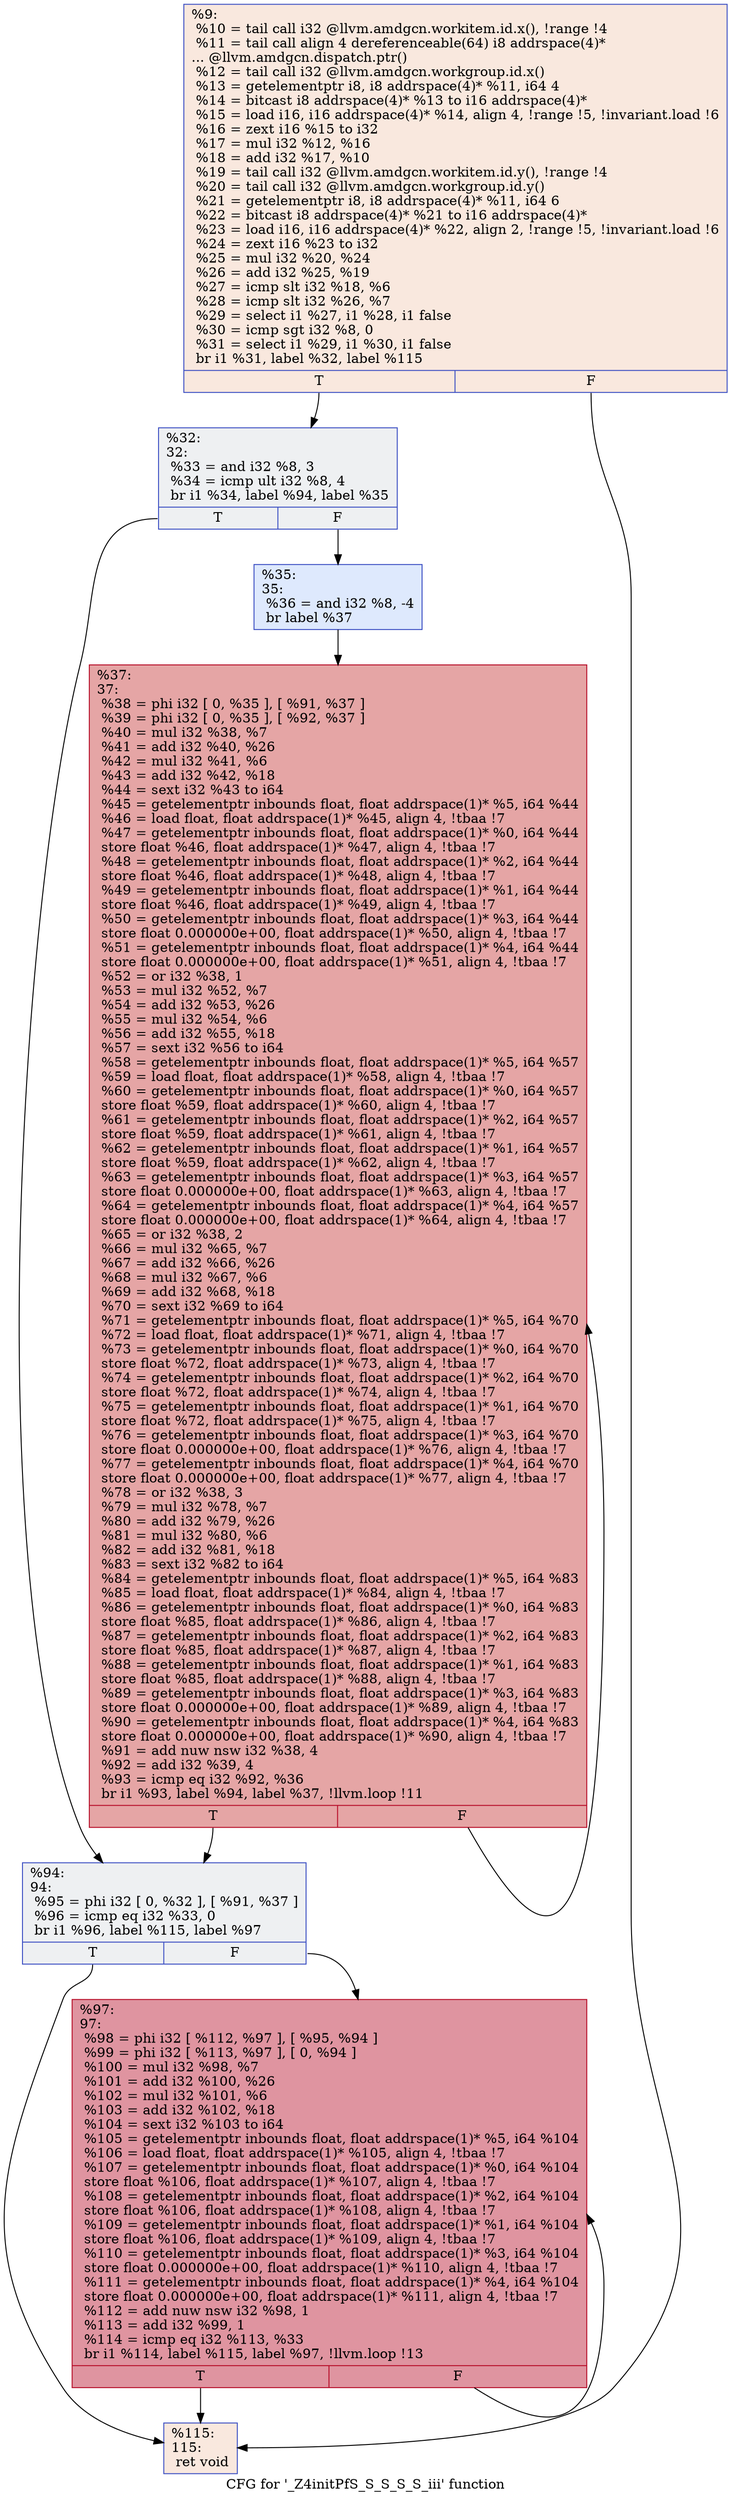 digraph "CFG for '_Z4initPfS_S_S_S_S_iii' function" {
	label="CFG for '_Z4initPfS_S_S_S_S_iii' function";

	Node0x4d31ec0 [shape=record,color="#3d50c3ff", style=filled, fillcolor="#f2cab570",label="{%9:\l  %10 = tail call i32 @llvm.amdgcn.workitem.id.x(), !range !4\l  %11 = tail call align 4 dereferenceable(64) i8 addrspace(4)*\l... @llvm.amdgcn.dispatch.ptr()\l  %12 = tail call i32 @llvm.amdgcn.workgroup.id.x()\l  %13 = getelementptr i8, i8 addrspace(4)* %11, i64 4\l  %14 = bitcast i8 addrspace(4)* %13 to i16 addrspace(4)*\l  %15 = load i16, i16 addrspace(4)* %14, align 4, !range !5, !invariant.load !6\l  %16 = zext i16 %15 to i32\l  %17 = mul i32 %12, %16\l  %18 = add i32 %17, %10\l  %19 = tail call i32 @llvm.amdgcn.workitem.id.y(), !range !4\l  %20 = tail call i32 @llvm.amdgcn.workgroup.id.y()\l  %21 = getelementptr i8, i8 addrspace(4)* %11, i64 6\l  %22 = bitcast i8 addrspace(4)* %21 to i16 addrspace(4)*\l  %23 = load i16, i16 addrspace(4)* %22, align 2, !range !5, !invariant.load !6\l  %24 = zext i16 %23 to i32\l  %25 = mul i32 %20, %24\l  %26 = add i32 %25, %19\l  %27 = icmp slt i32 %18, %6\l  %28 = icmp slt i32 %26, %7\l  %29 = select i1 %27, i1 %28, i1 false\l  %30 = icmp sgt i32 %8, 0\l  %31 = select i1 %29, i1 %30, i1 false\l  br i1 %31, label %32, label %115\l|{<s0>T|<s1>F}}"];
	Node0x4d31ec0:s0 -> Node0x4d36600;
	Node0x4d31ec0:s1 -> Node0x4d36690;
	Node0x4d36600 [shape=record,color="#3d50c3ff", style=filled, fillcolor="#d9dce170",label="{%32:\l32:                                               \l  %33 = and i32 %8, 3\l  %34 = icmp ult i32 %8, 4\l  br i1 %34, label %94, label %35\l|{<s0>T|<s1>F}}"];
	Node0x4d36600:s0 -> Node0x4d36a70;
	Node0x4d36600:s1 -> Node0x4d36ac0;
	Node0x4d36ac0 [shape=record,color="#3d50c3ff", style=filled, fillcolor="#b5cdfa70",label="{%35:\l35:                                               \l  %36 = and i32 %8, -4\l  br label %37\l}"];
	Node0x4d36ac0 -> Node0x4d36cc0;
	Node0x4d36cc0 [shape=record,color="#b70d28ff", style=filled, fillcolor="#c5333470",label="{%37:\l37:                                               \l  %38 = phi i32 [ 0, %35 ], [ %91, %37 ]\l  %39 = phi i32 [ 0, %35 ], [ %92, %37 ]\l  %40 = mul i32 %38, %7\l  %41 = add i32 %40, %26\l  %42 = mul i32 %41, %6\l  %43 = add i32 %42, %18\l  %44 = sext i32 %43 to i64\l  %45 = getelementptr inbounds float, float addrspace(1)* %5, i64 %44\l  %46 = load float, float addrspace(1)* %45, align 4, !tbaa !7\l  %47 = getelementptr inbounds float, float addrspace(1)* %0, i64 %44\l  store float %46, float addrspace(1)* %47, align 4, !tbaa !7\l  %48 = getelementptr inbounds float, float addrspace(1)* %2, i64 %44\l  store float %46, float addrspace(1)* %48, align 4, !tbaa !7\l  %49 = getelementptr inbounds float, float addrspace(1)* %1, i64 %44\l  store float %46, float addrspace(1)* %49, align 4, !tbaa !7\l  %50 = getelementptr inbounds float, float addrspace(1)* %3, i64 %44\l  store float 0.000000e+00, float addrspace(1)* %50, align 4, !tbaa !7\l  %51 = getelementptr inbounds float, float addrspace(1)* %4, i64 %44\l  store float 0.000000e+00, float addrspace(1)* %51, align 4, !tbaa !7\l  %52 = or i32 %38, 1\l  %53 = mul i32 %52, %7\l  %54 = add i32 %53, %26\l  %55 = mul i32 %54, %6\l  %56 = add i32 %55, %18\l  %57 = sext i32 %56 to i64\l  %58 = getelementptr inbounds float, float addrspace(1)* %5, i64 %57\l  %59 = load float, float addrspace(1)* %58, align 4, !tbaa !7\l  %60 = getelementptr inbounds float, float addrspace(1)* %0, i64 %57\l  store float %59, float addrspace(1)* %60, align 4, !tbaa !7\l  %61 = getelementptr inbounds float, float addrspace(1)* %2, i64 %57\l  store float %59, float addrspace(1)* %61, align 4, !tbaa !7\l  %62 = getelementptr inbounds float, float addrspace(1)* %1, i64 %57\l  store float %59, float addrspace(1)* %62, align 4, !tbaa !7\l  %63 = getelementptr inbounds float, float addrspace(1)* %3, i64 %57\l  store float 0.000000e+00, float addrspace(1)* %63, align 4, !tbaa !7\l  %64 = getelementptr inbounds float, float addrspace(1)* %4, i64 %57\l  store float 0.000000e+00, float addrspace(1)* %64, align 4, !tbaa !7\l  %65 = or i32 %38, 2\l  %66 = mul i32 %65, %7\l  %67 = add i32 %66, %26\l  %68 = mul i32 %67, %6\l  %69 = add i32 %68, %18\l  %70 = sext i32 %69 to i64\l  %71 = getelementptr inbounds float, float addrspace(1)* %5, i64 %70\l  %72 = load float, float addrspace(1)* %71, align 4, !tbaa !7\l  %73 = getelementptr inbounds float, float addrspace(1)* %0, i64 %70\l  store float %72, float addrspace(1)* %73, align 4, !tbaa !7\l  %74 = getelementptr inbounds float, float addrspace(1)* %2, i64 %70\l  store float %72, float addrspace(1)* %74, align 4, !tbaa !7\l  %75 = getelementptr inbounds float, float addrspace(1)* %1, i64 %70\l  store float %72, float addrspace(1)* %75, align 4, !tbaa !7\l  %76 = getelementptr inbounds float, float addrspace(1)* %3, i64 %70\l  store float 0.000000e+00, float addrspace(1)* %76, align 4, !tbaa !7\l  %77 = getelementptr inbounds float, float addrspace(1)* %4, i64 %70\l  store float 0.000000e+00, float addrspace(1)* %77, align 4, !tbaa !7\l  %78 = or i32 %38, 3\l  %79 = mul i32 %78, %7\l  %80 = add i32 %79, %26\l  %81 = mul i32 %80, %6\l  %82 = add i32 %81, %18\l  %83 = sext i32 %82 to i64\l  %84 = getelementptr inbounds float, float addrspace(1)* %5, i64 %83\l  %85 = load float, float addrspace(1)* %84, align 4, !tbaa !7\l  %86 = getelementptr inbounds float, float addrspace(1)* %0, i64 %83\l  store float %85, float addrspace(1)* %86, align 4, !tbaa !7\l  %87 = getelementptr inbounds float, float addrspace(1)* %2, i64 %83\l  store float %85, float addrspace(1)* %87, align 4, !tbaa !7\l  %88 = getelementptr inbounds float, float addrspace(1)* %1, i64 %83\l  store float %85, float addrspace(1)* %88, align 4, !tbaa !7\l  %89 = getelementptr inbounds float, float addrspace(1)* %3, i64 %83\l  store float 0.000000e+00, float addrspace(1)* %89, align 4, !tbaa !7\l  %90 = getelementptr inbounds float, float addrspace(1)* %4, i64 %83\l  store float 0.000000e+00, float addrspace(1)* %90, align 4, !tbaa !7\l  %91 = add nuw nsw i32 %38, 4\l  %92 = add i32 %39, 4\l  %93 = icmp eq i32 %92, %36\l  br i1 %93, label %94, label %37, !llvm.loop !11\l|{<s0>T|<s1>F}}"];
	Node0x4d36cc0:s0 -> Node0x4d36a70;
	Node0x4d36cc0:s1 -> Node0x4d36cc0;
	Node0x4d36a70 [shape=record,color="#3d50c3ff", style=filled, fillcolor="#d9dce170",label="{%94:\l94:                                               \l  %95 = phi i32 [ 0, %32 ], [ %91, %37 ]\l  %96 = icmp eq i32 %33, 0\l  br i1 %96, label %115, label %97\l|{<s0>T|<s1>F}}"];
	Node0x4d36a70:s0 -> Node0x4d36690;
	Node0x4d36a70:s1 -> Node0x4d3b0b0;
	Node0x4d3b0b0 [shape=record,color="#b70d28ff", style=filled, fillcolor="#b70d2870",label="{%97:\l97:                                               \l  %98 = phi i32 [ %112, %97 ], [ %95, %94 ]\l  %99 = phi i32 [ %113, %97 ], [ 0, %94 ]\l  %100 = mul i32 %98, %7\l  %101 = add i32 %100, %26\l  %102 = mul i32 %101, %6\l  %103 = add i32 %102, %18\l  %104 = sext i32 %103 to i64\l  %105 = getelementptr inbounds float, float addrspace(1)* %5, i64 %104\l  %106 = load float, float addrspace(1)* %105, align 4, !tbaa !7\l  %107 = getelementptr inbounds float, float addrspace(1)* %0, i64 %104\l  store float %106, float addrspace(1)* %107, align 4, !tbaa !7\l  %108 = getelementptr inbounds float, float addrspace(1)* %2, i64 %104\l  store float %106, float addrspace(1)* %108, align 4, !tbaa !7\l  %109 = getelementptr inbounds float, float addrspace(1)* %1, i64 %104\l  store float %106, float addrspace(1)* %109, align 4, !tbaa !7\l  %110 = getelementptr inbounds float, float addrspace(1)* %3, i64 %104\l  store float 0.000000e+00, float addrspace(1)* %110, align 4, !tbaa !7\l  %111 = getelementptr inbounds float, float addrspace(1)* %4, i64 %104\l  store float 0.000000e+00, float addrspace(1)* %111, align 4, !tbaa !7\l  %112 = add nuw nsw i32 %98, 1\l  %113 = add i32 %99, 1\l  %114 = icmp eq i32 %113, %33\l  br i1 %114, label %115, label %97, !llvm.loop !13\l|{<s0>T|<s1>F}}"];
	Node0x4d3b0b0:s0 -> Node0x4d36690;
	Node0x4d3b0b0:s1 -> Node0x4d3b0b0;
	Node0x4d36690 [shape=record,color="#3d50c3ff", style=filled, fillcolor="#f2cab570",label="{%115:\l115:                                              \l  ret void\l}"];
}
